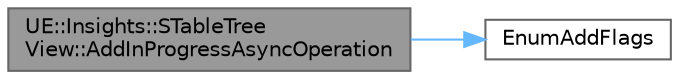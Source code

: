 digraph "UE::Insights::STableTreeView::AddInProgressAsyncOperation"
{
 // INTERACTIVE_SVG=YES
 // LATEX_PDF_SIZE
  bgcolor="transparent";
  edge [fontname=Helvetica,fontsize=10,labelfontname=Helvetica,labelfontsize=10];
  node [fontname=Helvetica,fontsize=10,shape=box,height=0.2,width=0.4];
  rankdir="LR";
  Node1 [id="Node000001",label="UE::Insights::STableTree\lView::AddInProgressAsyncOperation",height=0.2,width=0.4,color="gray40", fillcolor="grey60", style="filled", fontcolor="black",tooltip=" "];
  Node1 -> Node2 [id="edge1_Node000001_Node000002",color="steelblue1",style="solid",tooltip=" "];
  Node2 [id="Node000002",label="EnumAddFlags",height=0.2,width=0.4,color="grey40", fillcolor="white", style="filled",URL="$d8/de7/EnumClassFlags_8h.html#afb6302d7b0038eb50a455a77de560617",tooltip=" "];
}
